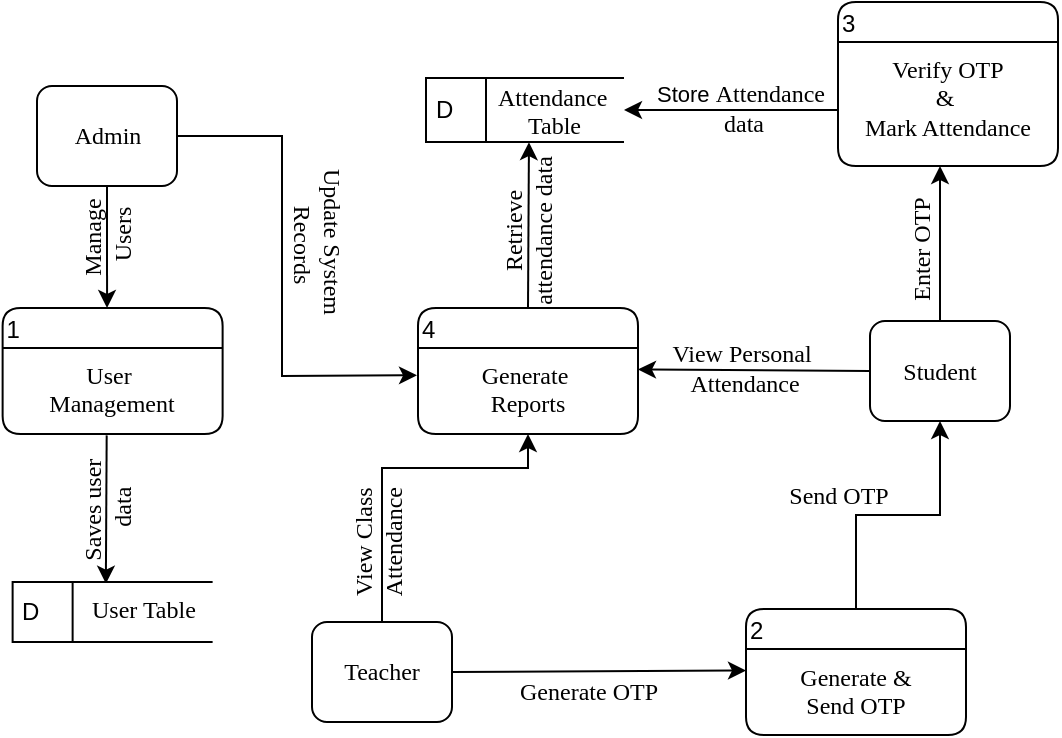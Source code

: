 <mxfile version="26.2.14">
  <diagram name="Page-1" id="A8Sqw-zOs8f9W-b_PfcB">
    <mxGraphModel dx="1330" dy="568" grid="0" gridSize="10" guides="1" tooltips="1" connect="1" arrows="1" fold="1" page="1" pageScale="1" pageWidth="850" pageHeight="1100" math="0" shadow="0">
      <root>
        <mxCell id="0" />
        <mxCell id="1" parent="0" />
        <mxCell id="uhmp4TC_2rPKAYBqep8v-29" value="" style="group" parent="1" vertex="1" connectable="0">
          <mxGeometry x="235.31" y="188" width="527.69" height="366.5" as="geometry" />
        </mxCell>
        <mxCell id="NGGRTKXr4dlcGmAZu4iH-2" value="&lt;font face=&quot;Times New Roman&quot;&gt;Admin&lt;/font&gt;" style="rounded=1;whiteSpace=wrap;html=1;" parent="uhmp4TC_2rPKAYBqep8v-29" vertex="1">
          <mxGeometry x="17.19" y="42" width="70" height="50" as="geometry" />
        </mxCell>
        <mxCell id="uhmp4TC_2rPKAYBqep8v-14" value="" style="edgeStyle=orthogonalEdgeStyle;rounded=0;orthogonalLoop=1;jettySize=auto;html=1;" parent="uhmp4TC_2rPKAYBqep8v-29" source="NGGRTKXr4dlcGmAZu4iH-3" target="uhmp4TC_2rPKAYBqep8v-13" edge="1">
          <mxGeometry relative="1" as="geometry">
            <Array as="points">
              <mxPoint x="189.69" y="233" />
              <mxPoint x="262.69" y="233" />
            </Array>
          </mxGeometry>
        </mxCell>
        <mxCell id="NGGRTKXr4dlcGmAZu4iH-3" value="&lt;font face=&quot;Times New Roman&quot;&gt;Teacher&lt;/font&gt;" style="rounded=1;whiteSpace=wrap;html=1;" parent="uhmp4TC_2rPKAYBqep8v-29" vertex="1">
          <mxGeometry x="154.69" y="310" width="70" height="50" as="geometry" />
        </mxCell>
        <mxCell id="NGGRTKXr4dlcGmAZu4iH-4" value="&lt;font face=&quot;Times New Roman&quot;&gt;Student&lt;/font&gt;" style="rounded=1;whiteSpace=wrap;html=1;" parent="uhmp4TC_2rPKAYBqep8v-29" vertex="1">
          <mxGeometry x="433.69" y="159.5" width="70" height="50" as="geometry" />
        </mxCell>
        <mxCell id="NGGRTKXr4dlcGmAZu4iH-13" value="" style="endArrow=classic;html=1;rounded=0;entryX=0;entryY=0.5;entryDx=0;entryDy=0;exitX=1;exitY=0.5;exitDx=0;exitDy=0;" parent="uhmp4TC_2rPKAYBqep8v-29" source="NGGRTKXr4dlcGmAZu4iH-2" edge="1">
          <mxGeometry width="50" height="50" relative="1" as="geometry">
            <mxPoint x="97.19" y="187" as="sourcePoint" />
            <mxPoint x="207.19" y="186.64" as="targetPoint" />
            <Array as="points">
              <mxPoint x="139.69" y="67" />
              <mxPoint x="139.69" y="187" />
            </Array>
          </mxGeometry>
        </mxCell>
        <mxCell id="NGGRTKXr4dlcGmAZu4iH-14" value="&lt;font face=&quot;Times New Roman&quot;&gt;Update System&amp;nbsp;&lt;/font&gt;&lt;div&gt;&lt;font face=&quot;Times New Roman&quot;&gt;Records&lt;/font&gt;&lt;/div&gt;" style="text;html=1;align=center;verticalAlign=middle;resizable=0;points=[];autosize=1;strokeColor=none;fillColor=none;rotation=90;" parent="uhmp4TC_2rPKAYBqep8v-29" vertex="1">
          <mxGeometry x="107.69" y="101" width="100" height="40" as="geometry" />
        </mxCell>
        <mxCell id="NGGRTKXr4dlcGmAZu4iH-15" value="" style="endArrow=classic;html=1;rounded=0;entryX=0;entryY=0.25;entryDx=0;entryDy=0;exitX=1;exitY=0.5;exitDx=0;exitDy=0;" parent="uhmp4TC_2rPKAYBqep8v-29" source="NGGRTKXr4dlcGmAZu4iH-3" target="uhmp4TC_2rPKAYBqep8v-21" edge="1">
          <mxGeometry width="50" height="50" relative="1" as="geometry">
            <mxPoint x="27.19" y="387" as="sourcePoint" />
            <mxPoint x="253.69" y="578.0" as="targetPoint" />
          </mxGeometry>
        </mxCell>
        <mxCell id="NGGRTKXr4dlcGmAZu4iH-33" value="&lt;span style=&quot;font-family: &amp;quot;Times New Roman&amp;quot;; font-size: 12px; background-color: rgb(255, 255, 255);&quot;&gt;Generate OTP&lt;/span&gt;" style="edgeLabel;html=1;align=center;verticalAlign=middle;resizable=0;points=[];" parent="NGGRTKXr4dlcGmAZu4iH-15" vertex="1" connectable="0">
          <mxGeometry x="-0.042" relative="1" as="geometry">
            <mxPoint x="-3" y="10" as="offset" />
          </mxGeometry>
        </mxCell>
        <mxCell id="uhmp4TC_2rPKAYBqep8v-28" value="&lt;span style=&quot;font-family: &amp;quot;Times New Roman&amp;quot;; font-size: 12px; background-color: rgb(255, 255, 255);&quot;&gt;Send OTP&lt;/span&gt;" style="edgeLabel;html=1;align=center;verticalAlign=middle;resizable=0;points=[];" parent="NGGRTKXr4dlcGmAZu4iH-15" vertex="1" connectable="0">
          <mxGeometry x="-0.042" relative="1" as="geometry">
            <mxPoint x="122" y="-88" as="offset" />
          </mxGeometry>
        </mxCell>
        <mxCell id="NGGRTKXr4dlcGmAZu4iH-21" value="" style="endArrow=classic;html=1;rounded=0;entryX=1;entryY=0.25;entryDx=0;entryDy=0;exitX=0;exitY=0.5;exitDx=0;exitDy=0;" parent="uhmp4TC_2rPKAYBqep8v-29" source="NGGRTKXr4dlcGmAZu4iH-4" target="uhmp4TC_2rPKAYBqep8v-13" edge="1">
          <mxGeometry width="50" height="50" relative="1" as="geometry">
            <mxPoint x="414.19" y="147" as="sourcePoint" />
            <mxPoint x="313.67" y="207.46" as="targetPoint" />
          </mxGeometry>
        </mxCell>
        <mxCell id="NGGRTKXr4dlcGmAZu4iH-23" value="&lt;font face=&quot;Times New Roman&quot;&gt;&lt;span style=&quot;font-size: 12px;&quot;&gt;View Personal&amp;nbsp;&lt;/span&gt;&lt;/font&gt;&lt;div&gt;&lt;font face=&quot;Times New Roman&quot;&gt;&lt;span style=&quot;font-size: 12px;&quot;&gt;Attendance&lt;/span&gt;&lt;/font&gt;&lt;/div&gt;" style="edgeLabel;html=1;align=center;verticalAlign=middle;resizable=0;points=[];rotation=0;labelBackgroundColor=none;" parent="NGGRTKXr4dlcGmAZu4iH-21" vertex="1" connectable="0">
          <mxGeometry x="-0.499" relative="1" as="geometry">
            <mxPoint x="-34" y="-2" as="offset" />
          </mxGeometry>
        </mxCell>
        <mxCell id="uhmp4TC_2rPKAYBqep8v-18" value="&lt;font face=&quot;Times New Roman&quot;&gt;&lt;span style=&quot;font-size: 12px;&quot;&gt;View Class&lt;/span&gt;&lt;/font&gt;&lt;div&gt;&lt;font face=&quot;Times New Roman&quot;&gt;&lt;span style=&quot;font-size: 12px;&quot;&gt;Attendance&lt;/span&gt;&lt;/font&gt;&lt;/div&gt;" style="edgeLabel;html=1;align=center;verticalAlign=middle;resizable=0;points=[];rotation=-90;labelBackgroundColor=none;" parent="NGGRTKXr4dlcGmAZu4iH-21" vertex="1" connectable="0">
          <mxGeometry x="-0.499" relative="1" as="geometry">
            <mxPoint x="-217" y="86" as="offset" />
          </mxGeometry>
        </mxCell>
        <mxCell id="NGGRTKXr4dlcGmAZu4iH-25" value="" style="endArrow=classic;html=1;rounded=0;entryX=1;entryY=0.5;entryDx=0;entryDy=0;" parent="uhmp4TC_2rPKAYBqep8v-29" target="uhmp4TC_2rPKAYBqep8v-9" edge="1">
          <mxGeometry width="50" height="50" relative="1" as="geometry">
            <mxPoint x="417.69" y="54" as="sourcePoint" />
            <mxPoint x="236.69" y="-66" as="targetPoint" />
          </mxGeometry>
        </mxCell>
        <mxCell id="NGGRTKXr4dlcGmAZu4iH-26" value="Store&amp;nbsp;&lt;span style=&quot;font-size: 12px; font-family: &amp;quot;Times New Roman&amp;quot;; color: light-dark(rgb(0, 0, 0), rgb(255, 255, 255));&quot;&gt;Attendance&lt;/span&gt;&lt;div&gt;&lt;span style=&quot;font-size: 12px; font-family: &amp;quot;Times New Roman&amp;quot;; color: light-dark(rgb(0, 0, 0), rgb(255, 255, 255));&quot;&gt;&amp;nbsp;data&lt;/span&gt;&lt;/div&gt;" style="edgeLabel;html=1;align=center;verticalAlign=middle;resizable=0;points=[];rotation=0;labelBackgroundColor=none;" parent="NGGRTKXr4dlcGmAZu4iH-25" vertex="1" connectable="0">
          <mxGeometry x="-0.15" y="1" relative="1" as="geometry">
            <mxPoint x="-4" y="-2" as="offset" />
          </mxGeometry>
        </mxCell>
        <mxCell id="NGGRTKXr4dlcGmAZu4iH-34" value="" style="endArrow=classic;html=1;rounded=0;exitX=0.473;exitY=1.016;exitDx=0;exitDy=0;exitPerimeter=0;entryX=0.152;entryY=0.033;entryDx=0;entryDy=0;entryPerimeter=0;" parent="uhmp4TC_2rPKAYBqep8v-29" source="uhmp4TC_2rPKAYBqep8v-16" target="uhmp4TC_2rPKAYBqep8v-6" edge="1">
          <mxGeometry width="50" height="50" relative="1" as="geometry">
            <mxPoint x="51.85" y="227" as="sourcePoint" />
            <mxPoint x="52.117" y="282" as="targetPoint" />
          </mxGeometry>
        </mxCell>
        <mxCell id="NGGRTKXr4dlcGmAZu4iH-36" value="&lt;font face=&quot;Times New Roman&quot; style=&quot;font-size: 12px;&quot;&gt;Saves user&lt;/font&gt;&lt;div&gt;&lt;font face=&quot;Times New Roman&quot; style=&quot;font-size: 12px;&quot;&gt;&amp;nbsp;data&lt;/font&gt;&lt;/div&gt;" style="edgeLabel;html=1;align=center;verticalAlign=middle;resizable=0;points=[];rotation=-90;labelBackgroundColor=none;" parent="NGGRTKXr4dlcGmAZu4iH-34" vertex="1" connectable="0">
          <mxGeometry x="-0.091" y="-1" relative="1" as="geometry">
            <mxPoint x="1" y="4" as="offset" />
          </mxGeometry>
        </mxCell>
        <mxCell id="NGGRTKXr4dlcGmAZu4iH-38" value="" style="endArrow=classic;html=1;rounded=0;exitX=0.5;exitY=0;exitDx=0;exitDy=0;entryX=0.52;entryY=1.003;entryDx=0;entryDy=0;entryPerimeter=0;" parent="uhmp4TC_2rPKAYBqep8v-29" source="uhmp4TC_2rPKAYBqep8v-12" target="uhmp4TC_2rPKAYBqep8v-9" edge="1">
          <mxGeometry width="50" height="50" relative="1" as="geometry">
            <mxPoint x="253.19" y="140" as="sourcePoint" />
            <mxPoint x="253.19" y="75" as="targetPoint" />
          </mxGeometry>
        </mxCell>
        <mxCell id="NGGRTKXr4dlcGmAZu4iH-39" value="&lt;font face=&quot;Times New Roman&quot; style=&quot;font-size: 12px;&quot;&gt;Retrieve&lt;/font&gt;&lt;div&gt;&lt;font face=&quot;Times New Roman&quot; style=&quot;font-size: 12px;&quot;&gt;attendance data&lt;/font&gt;&lt;/div&gt;" style="edgeLabel;html=1;align=center;verticalAlign=middle;resizable=0;points=[];rotation=-90;labelBackgroundColor=none;" parent="NGGRTKXr4dlcGmAZu4iH-38" vertex="1" connectable="0">
          <mxGeometry x="-0.091" y="-1" relative="1" as="geometry">
            <mxPoint x="-1" y="-1" as="offset" />
          </mxGeometry>
        </mxCell>
        <mxCell id="uhmp4TC_2rPKAYBqep8v-7" value="" style="group" parent="uhmp4TC_2rPKAYBqep8v-29" vertex="1" connectable="0">
          <mxGeometry x="5" y="290" width="100" height="30" as="geometry" />
        </mxCell>
        <mxCell id="uhmp4TC_2rPKAYBqep8v-5" value="D" style="html=1;dashed=0;whiteSpace=wrap;shape=mxgraph.dfd.dataStoreID;align=left;spacingLeft=3;points=[[0,0],[0.5,0],[1,0],[0,0.5],[1,0.5],[0,1],[0.5,1],[1,1]];" parent="uhmp4TC_2rPKAYBqep8v-7" vertex="1">
          <mxGeometry width="100" height="30" as="geometry" />
        </mxCell>
        <mxCell id="uhmp4TC_2rPKAYBqep8v-6" value="&lt;span style=&quot;color: rgb(0, 0, 0); font-family: &amp;quot;Times New Roman&amp;quot;; font-size: 12px; font-style: normal; font-variant-ligatures: normal; font-variant-caps: normal; font-weight: 400; letter-spacing: normal; orphans: 2; text-align: center; text-indent: 0px; text-transform: none; widows: 2; word-spacing: 0px; -webkit-text-stroke-width: 0px; white-space: normal; text-decoration-thickness: initial; text-decoration-style: initial; text-decoration-color: initial; float: none; display: inline !important;&quot;&gt;User Table&lt;/span&gt;" style="text;whiteSpace=wrap;html=1;" parent="uhmp4TC_2rPKAYBqep8v-7" vertex="1">
          <mxGeometry x="37.5" width="60" height="25" as="geometry" />
        </mxCell>
        <mxCell id="uhmp4TC_2rPKAYBqep8v-8" value="" style="group" parent="uhmp4TC_2rPKAYBqep8v-29" vertex="1" connectable="0">
          <mxGeometry x="210.69" y="40" width="100" height="32" as="geometry" />
        </mxCell>
        <mxCell id="uhmp4TC_2rPKAYBqep8v-9" value="D" style="html=1;dashed=0;whiteSpace=wrap;shape=mxgraph.dfd.dataStoreID;align=left;spacingLeft=3;points=[[0,0],[0.5,0],[1,0],[0,0.5],[1,0.5],[0,1],[0.5,1],[1,1]];" parent="uhmp4TC_2rPKAYBqep8v-8" vertex="1">
          <mxGeometry x="1" y="-2" width="99" height="32" as="geometry" />
        </mxCell>
        <mxCell id="uhmp4TC_2rPKAYBqep8v-10" value="&lt;span style=&quot;color: rgb(0, 0, 0); font-family: &amp;quot;Times New Roman&amp;quot;; font-size: 12px; font-style: normal; font-variant-ligatures: normal; font-variant-caps: normal; font-weight: 400; letter-spacing: normal; orphans: 2; text-align: center; text-indent: 0px; text-transform: none; widows: 2; word-spacing: 0px; -webkit-text-stroke-width: 0px; white-space: normal; text-decoration-thickness: initial; text-decoration-style: initial; text-decoration-color: initial; float: none; display: inline !important;&quot;&gt;Attendance&lt;/span&gt;&lt;div&gt;&lt;span style=&quot;color: rgb(0, 0, 0); font-family: &amp;quot;Times New Roman&amp;quot;; font-size: 12px; font-style: normal; font-variant-ligatures: normal; font-variant-caps: normal; font-weight: 400; letter-spacing: normal; orphans: 2; text-align: center; text-indent: 0px; text-transform: none; widows: 2; word-spacing: 0px; -webkit-text-stroke-width: 0px; white-space: normal; text-decoration-thickness: initial; text-decoration-style: initial; text-decoration-color: initial; float: none; display: inline !important;&quot;&gt;&amp;nbsp; &amp;nbsp; &amp;nbsp;Table&lt;/span&gt;&lt;/div&gt;" style="text;whiteSpace=wrap;html=1;" parent="uhmp4TC_2rPKAYBqep8v-8" vertex="1">
          <mxGeometry x="35" y="-6" width="60" height="2" as="geometry" />
        </mxCell>
        <mxCell id="uhmp4TC_2rPKAYBqep8v-12" value="4" style="swimlane;fontStyle=0;childLayout=stackLayout;horizontal=1;startSize=20;fillColor=#ffffff;horizontalStack=0;resizeParent=1;resizeParentMax=0;resizeLast=0;collapsible=0;marginBottom=0;swimlaneFillColor=#ffffff;align=left;rounded=1;" parent="uhmp4TC_2rPKAYBqep8v-29" vertex="1">
          <mxGeometry x="207.69" y="153" width="110" height="63" as="geometry" />
        </mxCell>
        <mxCell id="uhmp4TC_2rPKAYBqep8v-13" value="&lt;div&gt;&lt;span style=&quot;color: light-dark(rgb(0, 0, 0), rgb(237, 237, 237)); font-family: &amp;quot;Times New Roman&amp;quot;; background-color: transparent;&quot;&gt;Generate&amp;nbsp;&lt;/span&gt;&lt;/div&gt;&lt;div&gt;&lt;span style=&quot;color: rgb(0, 0, 0); font-family: &amp;quot;Times New Roman&amp;quot;; font-size: 12px; font-style: normal; font-variant-ligatures: normal; font-variant-caps: normal; font-weight: 400; letter-spacing: normal; orphans: 2; text-indent: 0px; text-transform: none; widows: 2; word-spacing: 0px; -webkit-text-stroke-width: 0px; white-space: normal; text-decoration-thickness: initial; text-decoration-style: initial; text-decoration-color: initial; float: none; display: inline !important;&quot;&gt;Reports&lt;/span&gt;&lt;/div&gt;" style="text;whiteSpace=wrap;html=1;align=center;" parent="uhmp4TC_2rPKAYBqep8v-12" vertex="1">
          <mxGeometry y="20" width="110" height="43" as="geometry" />
        </mxCell>
        <mxCell id="uhmp4TC_2rPKAYBqep8v-15" value="1" style="swimlane;fontStyle=0;childLayout=stackLayout;horizontal=1;startSize=20;fillColor=#ffffff;horizontalStack=0;resizeParent=1;resizeParentMax=0;resizeLast=0;collapsible=0;marginBottom=0;swimlaneFillColor=#ffffff;align=left;rounded=1;" parent="uhmp4TC_2rPKAYBqep8v-29" vertex="1">
          <mxGeometry y="153" width="110" height="63" as="geometry" />
        </mxCell>
        <mxCell id="NGGRTKXr4dlcGmAZu4iH-6" value="" style="endArrow=classic;html=1;rounded=0;exitX=0.5;exitY=1;exitDx=0;exitDy=0;entryX=0.439;entryY=0.007;entryDx=0;entryDy=0;entryPerimeter=0;" parent="uhmp4TC_2rPKAYBqep8v-15" source="NGGRTKXr4dlcGmAZu4iH-2" edge="1">
          <mxGeometry width="50" height="50" relative="1" as="geometry">
            <mxPoint x="52.09" y="-55.56" as="sourcePoint" />
            <mxPoint x="52.21" y="-5.684e-14" as="targetPoint" />
          </mxGeometry>
        </mxCell>
        <mxCell id="NGGRTKXr4dlcGmAZu4iH-28" value="&lt;span style=&quot;font-family: &amp;quot;Times New Roman&amp;quot;; font-size: 12px;&quot;&gt;Manage&lt;/span&gt;&lt;div&gt;&lt;span style=&quot;font-family: &amp;quot;Times New Roman&amp;quot;; font-size: 12px;&quot;&gt;&amp;nbsp;Users&lt;/span&gt;&lt;/div&gt;" style="edgeLabel;html=1;align=center;verticalAlign=middle;resizable=0;points=[];labelBackgroundColor=none;rotation=-90;" parent="NGGRTKXr4dlcGmAZu4iH-6" vertex="1" connectable="0">
          <mxGeometry x="-0.161" relative="1" as="geometry">
            <mxPoint y="1" as="offset" />
          </mxGeometry>
        </mxCell>
        <mxCell id="uhmp4TC_2rPKAYBqep8v-16" value="&lt;span style=&quot;font-family: &amp;quot;Times New Roman&amp;quot;;&quot;&gt;User&amp;nbsp;&lt;/span&gt;&lt;div&gt;&lt;span style=&quot;font-family: &amp;quot;Times New Roman&amp;quot;;&quot;&gt;Management&lt;/span&gt;&lt;/div&gt;" style="text;whiteSpace=wrap;html=1;align=center;" parent="uhmp4TC_2rPKAYBqep8v-15" vertex="1">
          <mxGeometry y="20" width="110" height="43" as="geometry" />
        </mxCell>
        <mxCell id="uhmp4TC_2rPKAYBqep8v-27" value="" style="edgeStyle=orthogonalEdgeStyle;rounded=0;orthogonalLoop=1;jettySize=auto;html=1;" parent="uhmp4TC_2rPKAYBqep8v-29" source="uhmp4TC_2rPKAYBqep8v-20" target="NGGRTKXr4dlcGmAZu4iH-4" edge="1">
          <mxGeometry relative="1" as="geometry" />
        </mxCell>
        <mxCell id="uhmp4TC_2rPKAYBqep8v-20" value="2" style="swimlane;fontStyle=0;childLayout=stackLayout;horizontal=1;startSize=20;fillColor=#ffffff;horizontalStack=0;resizeParent=1;resizeParentMax=0;resizeLast=0;collapsible=0;marginBottom=0;swimlaneFillColor=#ffffff;align=left;rounded=1;" parent="uhmp4TC_2rPKAYBqep8v-29" vertex="1">
          <mxGeometry x="371.69" y="303.5" width="110" height="63" as="geometry" />
        </mxCell>
        <mxCell id="uhmp4TC_2rPKAYBqep8v-21" value="&lt;div&gt;&lt;span style=&quot;color: light-dark(rgb(0, 0, 0), rgb(237, 237, 237)); font-family: &amp;quot;Times New Roman&amp;quot;; background-color: transparent;&quot;&gt;Generate &amp;amp;&lt;/span&gt;&lt;/div&gt;&lt;div&gt;&lt;span style=&quot;color: light-dark(rgb(0, 0, 0), rgb(237, 237, 237)); font-family: &amp;quot;Times New Roman&amp;quot;; background-color: transparent;&quot;&gt;Send OTP&lt;/span&gt;&lt;/div&gt;" style="text;whiteSpace=wrap;html=1;align=center;" parent="uhmp4TC_2rPKAYBqep8v-20" vertex="1">
          <mxGeometry y="20" width="110" height="43" as="geometry" />
        </mxCell>
        <mxCell id="uhmp4TC_2rPKAYBqep8v-22" value="3" style="swimlane;fontStyle=0;childLayout=stackLayout;horizontal=1;startSize=20;fillColor=#ffffff;horizontalStack=0;resizeParent=1;resizeParentMax=0;resizeLast=0;collapsible=0;marginBottom=0;swimlaneFillColor=#ffffff;align=left;rounded=1;" parent="uhmp4TC_2rPKAYBqep8v-29" vertex="1">
          <mxGeometry x="417.69" width="110" height="82" as="geometry" />
        </mxCell>
        <mxCell id="uhmp4TC_2rPKAYBqep8v-23" value="&lt;font face=&quot;Times New Roman&quot;&gt;Verify OTP&lt;/font&gt;&lt;div&gt;&lt;span style=&quot;font-family: &amp;quot;Times New Roman&amp;quot;; background-color: transparent; color: light-dark(rgb(0, 0, 0), rgb(255, 255, 255));&quot;&gt;&amp;amp;&amp;nbsp;&lt;/span&gt;&lt;div&gt;&lt;font face=&quot;Times New Roman&quot;&gt;Mark Attendance&lt;/font&gt;&lt;/div&gt;&lt;/div&gt;" style="text;whiteSpace=wrap;html=1;align=center;" parent="uhmp4TC_2rPKAYBqep8v-22" vertex="1">
          <mxGeometry y="20" width="110" height="62" as="geometry" />
        </mxCell>
        <mxCell id="NGGRTKXr4dlcGmAZu4iH-18" value="&lt;font face=&quot;Times New Roman&quot;&gt;Enter OTP&lt;/font&gt;" style="text;html=1;align=center;verticalAlign=middle;resizable=0;points=[];autosize=1;strokeColor=none;fillColor=none;rotation=-90;" parent="uhmp4TC_2rPKAYBqep8v-29" vertex="1">
          <mxGeometry x="424.69" y="111" width="70" height="26" as="geometry" />
        </mxCell>
        <mxCell id="NGGRTKXr4dlcGmAZu4iH-17" value="" style="endArrow=classic;html=1;rounded=0;exitX=0.5;exitY=0;exitDx=0;exitDy=0;" parent="uhmp4TC_2rPKAYBqep8v-29" source="NGGRTKXr4dlcGmAZu4iH-4" edge="1">
          <mxGeometry width="50" height="50" relative="1" as="geometry">
            <mxPoint x="462.69" y="127" as="sourcePoint" />
            <mxPoint x="468.69" y="82" as="targetPoint" />
          </mxGeometry>
        </mxCell>
      </root>
    </mxGraphModel>
  </diagram>
</mxfile>
